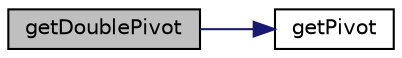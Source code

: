 digraph "getDoublePivot"
{
  edge [fontname="Helvetica",fontsize="10",labelfontname="Helvetica",labelfontsize="10"];
  node [fontname="Helvetica",fontsize="10",shape=record];
  rankdir="LR";
  Node4 [label="getDoublePivot",height=0.2,width=0.4,color="black", fillcolor="grey75", style="filled", fontcolor="black"];
  Node4 -> Node5 [color="midnightblue",fontsize="10",style="solid",fontname="Helvetica"];
  Node5 [label="getPivot",height=0.2,width=0.4,color="black", fillcolor="white", style="filled",URL="$class_p_h_p_excel___shared___j_a_m_a___l_u_decomposition.html#a2e3feafd73cae0b21a9cd81861d88ffa"];
}
